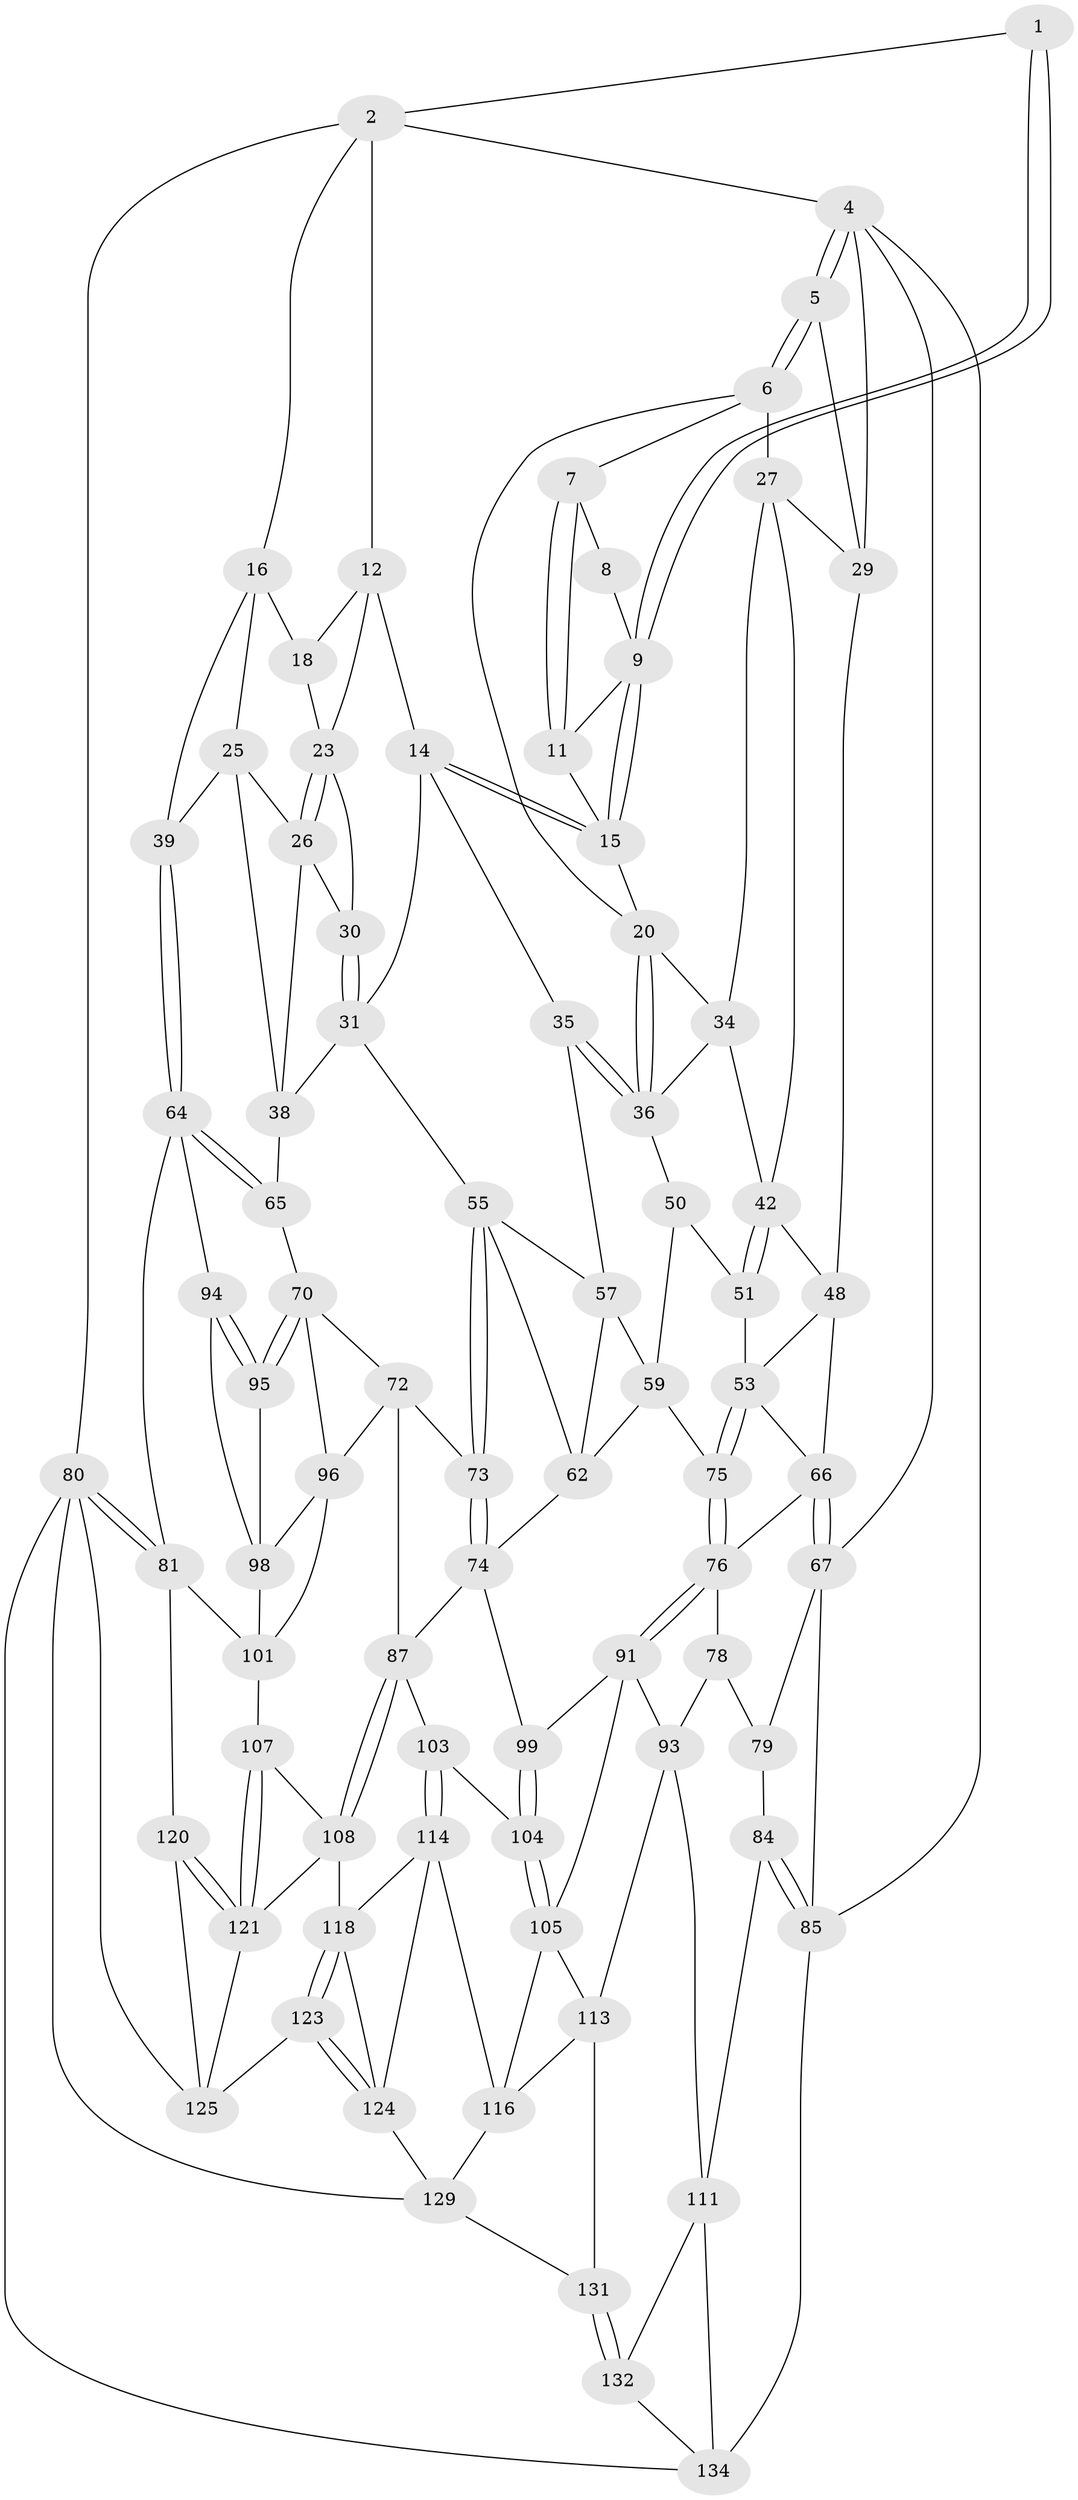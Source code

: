 // Generated by graph-tools (version 1.1) at 2025/24/03/03/25 07:24:37]
// undirected, 80 vertices, 179 edges
graph export_dot {
graph [start="1"]
  node [color=gray90,style=filled];
  1 [pos="+0.7117857198606898+0"];
  2 [pos="+0.8770339499358166+0",super="+3"];
  4 [pos="+0+0",super="+47"];
  5 [pos="+0+0"];
  6 [pos="+0.33527623946183277+0",super="+22"];
  7 [pos="+0.4734713790946573+0"];
  8 [pos="+0.4856105528997829+0"];
  9 [pos="+0.6562824856421197+0.09111306071159006",super="+10"];
  11 [pos="+0.5360271012477301+0.10751412190986631"];
  12 [pos="+0.8442567408070631+0",super="+13"];
  14 [pos="+0.6927916358010892+0.14246225764484072",super="+32"];
  15 [pos="+0.6748155035364768+0.1232640703214493",super="+19"];
  16 [pos="+1+0",super="+17"];
  18 [pos="+0.879911433545817+0.08682217747577038"];
  20 [pos="+0.5101032452914959+0.1489010660671162",super="+21"];
  23 [pos="+0.8574029455971172+0.10965428400023279",super="+24"];
  25 [pos="+0.8996639749196528+0.1672917210060839",super="+37"];
  26 [pos="+0.8917033968965609+0.16903611797628543",super="+33"];
  27 [pos="+0.22823552698019905+0.13385193722441713",super="+28"];
  29 [pos="+0.17324338459058322+0.17165191665230492",super="+46"];
  30 [pos="+0.836300318590825+0.1886894333893917"];
  31 [pos="+0.7936556374937945+0.23615135679990498",super="+45"];
  34 [pos="+0.36021980102669104+0.15657830124398117",super="+41"];
  35 [pos="+0.6093397702135263+0.2677644034488151"];
  36 [pos="+0.5416558313508362+0.25003194713294363",super="+40"];
  38 [pos="+0.9316221336015611+0.31927120199265524",super="+44"];
  39 [pos="+1+0.24660626777227745"];
  42 [pos="+0.339672041079698+0.21562991121289546",super="+43"];
  48 [pos="+0.24437779692381945+0.33683151314351656",super="+49"];
  50 [pos="+0.48642144720346076+0.2981197843167441",super="+61"];
  51 [pos="+0.362780802537468+0.25125343347349155",super="+52"];
  53 [pos="+0.35725588106020517+0.39478128417785874",super="+54"];
  55 [pos="+0.7961777268812554+0.35441787367987315",super="+56"];
  57 [pos="+0.6686065012295968+0.3137188433435458",super="+58"];
  59 [pos="+0.6063646854081023+0.5057667053457998",super="+60"];
  62 [pos="+0.7083215148758103+0.3746450932739466",super="+63"];
  64 [pos="+1+0.4996382032719218",super="+82"];
  65 [pos="+0.922391489681493+0.49750666216881567"];
  66 [pos="+0.17392231156086038+0.41953043574028315",super="+69"];
  67 [pos="+0.0861834179308895+0.47714934585073304",super="+68"];
  70 [pos="+0.8940894996950485+0.5199326499052735",super="+71"];
  72 [pos="+0.830537705303544+0.5196633128575958",super="+86"];
  73 [pos="+0.7664944380156685+0.4943010617672621"];
  74 [pos="+0.6327578398690454+0.5300627598926252",super="+89"];
  75 [pos="+0.44461715944537816+0.5202571630942129"];
  76 [pos="+0.4255979941045333+0.543154469669978",super="+77"];
  78 [pos="+0.2536284633488811+0.551284164218436",super="+90"];
  79 [pos="+0.13332771746371933+0.5206422634903625",super="+83"];
  80 [pos="+1+1",super="+136"];
  81 [pos="+1+0.8523935623424369",super="+109"];
  84 [pos="+0.1577117276960088+0.6943077296193206"];
  85 [pos="+0+0.7533156739946657",super="+102"];
  87 [pos="+0.7192193201496957+0.728889901829854",super="+88"];
  91 [pos="+0.399631527344589+0.6639338522017114",super="+92"];
  93 [pos="+0.31671176391899714+0.6997279322752232",super="+110"];
  94 [pos="+1+0.6422583614038848"];
  95 [pos="+0.9537459690314791+0.6161302721824239"];
  96 [pos="+0.8665495697465596+0.6014526614051569",super="+97"];
  98 [pos="+0.9331116974568774+0.6602315213246981",super="+100"];
  99 [pos="+0.5069757785001733+0.6941080205481448"];
  101 [pos="+0.9190112184519701+0.7084822073109468",super="+106"];
  103 [pos="+0.539865797371772+0.7794467727193941"];
  104 [pos="+0.532875612439099+0.7739695922138676"];
  105 [pos="+0.42117175814419433+0.7994591162996422",super="+112"];
  107 [pos="+0.899610087528565+0.7825724298343049"];
  108 [pos="+0.7242001281843611+0.7408685024530787",super="+117"];
  111 [pos="+0.21418903303140346+0.869682887767924",super="+133"];
  113 [pos="+0.3534082376427339+0.8874110109538348",super="+127"];
  114 [pos="+0.5495876758238047+0.8398905944901363",super="+115"];
  116 [pos="+0.4728967586853937+0.8628191602995007",super="+126"];
  118 [pos="+0.6746124549201558+0.8233214505019945",super="+119"];
  120 [pos="+0.9199593309875949+0.9397495063310477"];
  121 [pos="+0.8833478801420495+0.8626895512417546",super="+122"];
  123 [pos="+0.6707041229255355+0.9164789894325256"];
  124 [pos="+0.6086725838371306+0.9807665071340534",super="+128"];
  125 [pos="+0.7675972160930734+0.9182501681755035",super="+130"];
  129 [pos="+0.569273314635001+1",super="+137"];
  131 [pos="+0.30820761231485966+1"];
  132 [pos="+0.22148358104029062+1"];
  134 [pos="+0.09897867122220397+0.866773455055806",super="+135"];
  1 -- 2;
  1 -- 9;
  1 -- 9;
  2 -- 12;
  2 -- 16;
  2 -- 80;
  2 -- 4;
  4 -- 5;
  4 -- 5;
  4 -- 29;
  4 -- 67;
  4 -- 85;
  5 -- 6;
  5 -- 6;
  5 -- 29;
  6 -- 7;
  6 -- 27;
  6 -- 20;
  7 -- 8;
  7 -- 11;
  7 -- 11;
  8 -- 9;
  9 -- 15;
  9 -- 15;
  9 -- 11;
  11 -- 15;
  12 -- 18;
  12 -- 14;
  12 -- 23;
  14 -- 15;
  14 -- 15;
  14 -- 35;
  14 -- 31;
  15 -- 20;
  16 -- 39;
  16 -- 25;
  16 -- 18;
  18 -- 23;
  20 -- 36;
  20 -- 36;
  20 -- 34;
  23 -- 26;
  23 -- 26;
  23 -- 30;
  25 -- 26;
  25 -- 38;
  25 -- 39;
  26 -- 38;
  26 -- 30;
  27 -- 34;
  27 -- 42;
  27 -- 29;
  29 -- 48;
  30 -- 31;
  30 -- 31;
  31 -- 55;
  31 -- 38;
  34 -- 36;
  34 -- 42;
  35 -- 36;
  35 -- 36;
  35 -- 57;
  36 -- 50;
  38 -- 65;
  39 -- 64;
  39 -- 64;
  42 -- 51;
  42 -- 51;
  42 -- 48;
  48 -- 53;
  48 -- 66;
  50 -- 51 [weight=2];
  50 -- 59;
  51 -- 53;
  53 -- 75;
  53 -- 75;
  53 -- 66;
  55 -- 73;
  55 -- 73;
  55 -- 57;
  55 -- 62;
  57 -- 62;
  57 -- 59;
  59 -- 75;
  59 -- 62;
  62 -- 74;
  64 -- 65;
  64 -- 65;
  64 -- 81;
  64 -- 94;
  65 -- 70;
  66 -- 67;
  66 -- 67;
  66 -- 76;
  67 -- 79;
  67 -- 85;
  70 -- 95;
  70 -- 95;
  70 -- 72;
  70 -- 96;
  72 -- 73;
  72 -- 96;
  72 -- 87;
  73 -- 74;
  73 -- 74;
  74 -- 99;
  74 -- 87;
  75 -- 76;
  75 -- 76;
  76 -- 91;
  76 -- 91;
  76 -- 78;
  78 -- 79 [weight=2];
  78 -- 93;
  79 -- 84;
  80 -- 81;
  80 -- 81;
  80 -- 134;
  80 -- 125;
  80 -- 129;
  81 -- 120;
  81 -- 101;
  84 -- 85;
  84 -- 85;
  84 -- 111;
  85 -- 134 [weight=2];
  87 -- 108;
  87 -- 108;
  87 -- 103;
  91 -- 99;
  91 -- 105;
  91 -- 93;
  93 -- 113;
  93 -- 111;
  94 -- 95;
  94 -- 95;
  94 -- 98;
  95 -- 98;
  96 -- 98;
  96 -- 101;
  98 -- 101;
  99 -- 104;
  99 -- 104;
  101 -- 107;
  103 -- 104;
  103 -- 114;
  103 -- 114;
  104 -- 105;
  104 -- 105;
  105 -- 116;
  105 -- 113;
  107 -- 108;
  107 -- 121;
  107 -- 121;
  108 -- 118;
  108 -- 121;
  111 -- 132;
  111 -- 134;
  113 -- 131;
  113 -- 116;
  114 -- 118;
  114 -- 116;
  114 -- 124;
  116 -- 129;
  118 -- 123;
  118 -- 123;
  118 -- 124;
  120 -- 121;
  120 -- 121;
  120 -- 125;
  121 -- 125;
  123 -- 124;
  123 -- 124;
  123 -- 125;
  124 -- 129;
  129 -- 131;
  131 -- 132;
  131 -- 132;
  132 -- 134;
}
